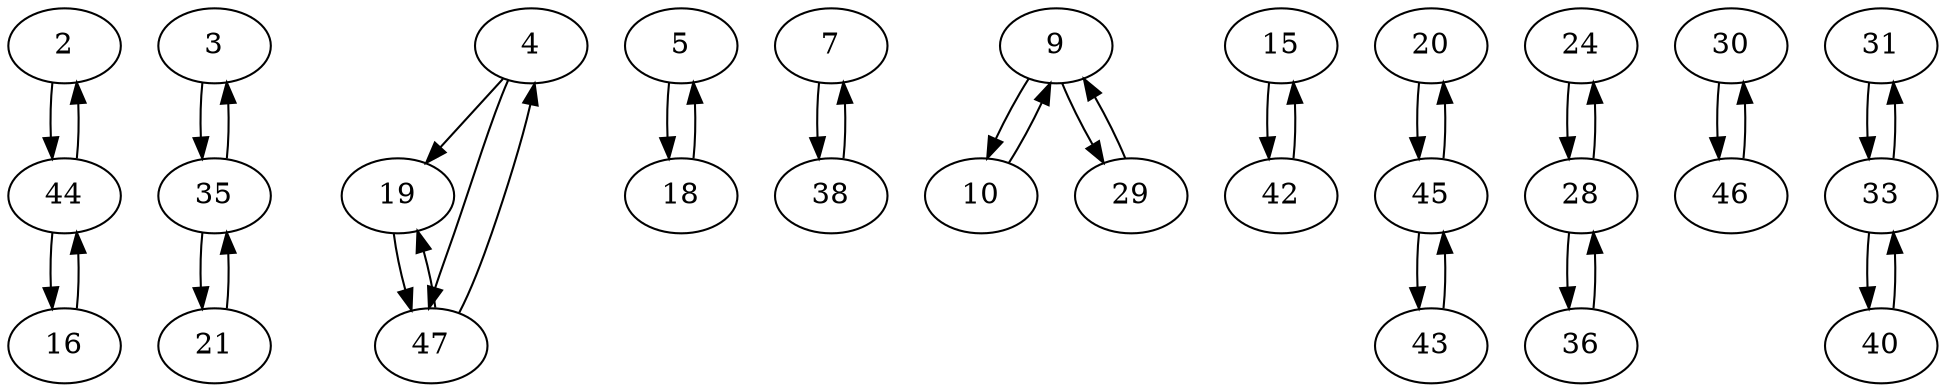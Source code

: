 digraph G {
  2 -> 44;
  3 -> 35;
  4 -> 19;
  4 -> 47;
  5 -> 18;
  7 -> 38;
  9 -> 10;
  9 -> 29;
  10 -> 9;
  15 -> 42;
  16 -> 44;
  18 -> 5;
  19 -> 47;
  20 -> 45;
  21 -> 35;
  24 -> 28;
  28 -> 24;
  28 -> 36;
  29 -> 9;
  30 -> 46;
  31 -> 33;
  33 -> 31;
  33 -> 40;
  35 -> 3;
  35 -> 21;
  36 -> 28;
  38 -> 7;
  40 -> 33;
  42 -> 15;
  43 -> 45;
  44 -> 2;
  44 -> 16;
  45 -> 20;
  45 -> 43;
  46 -> 30;
  47 -> 4;
  47 -> 19;
}